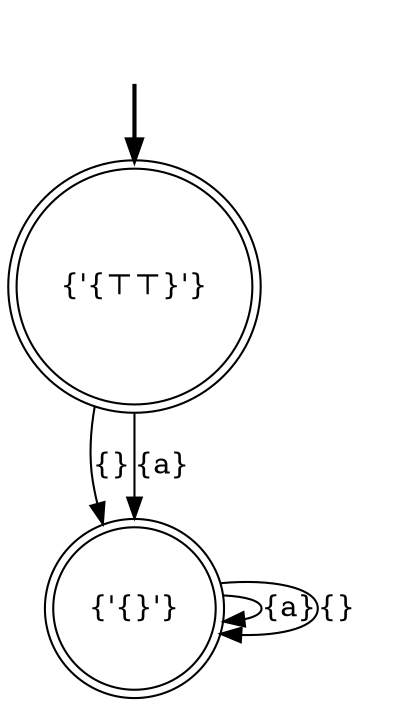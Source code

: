 digraph {
	fake [style=invisible]
	"{'{⊤⊤}'}" [root=true shape=doublecircle]
	"{'{}'}" [shape=doublecircle]
	fake -> "{'{⊤⊤}'}" [style=bold]
	"{'{}'}" -> "{'{}'}" [label="{a}"]
	"{'{⊤⊤}'}" -> "{'{}'}" [label="{}"]
	"{'{}'}" -> "{'{}'}" [label="{}"]
	"{'{⊤⊤}'}" -> "{'{}'}" [label="{a}"]
}
